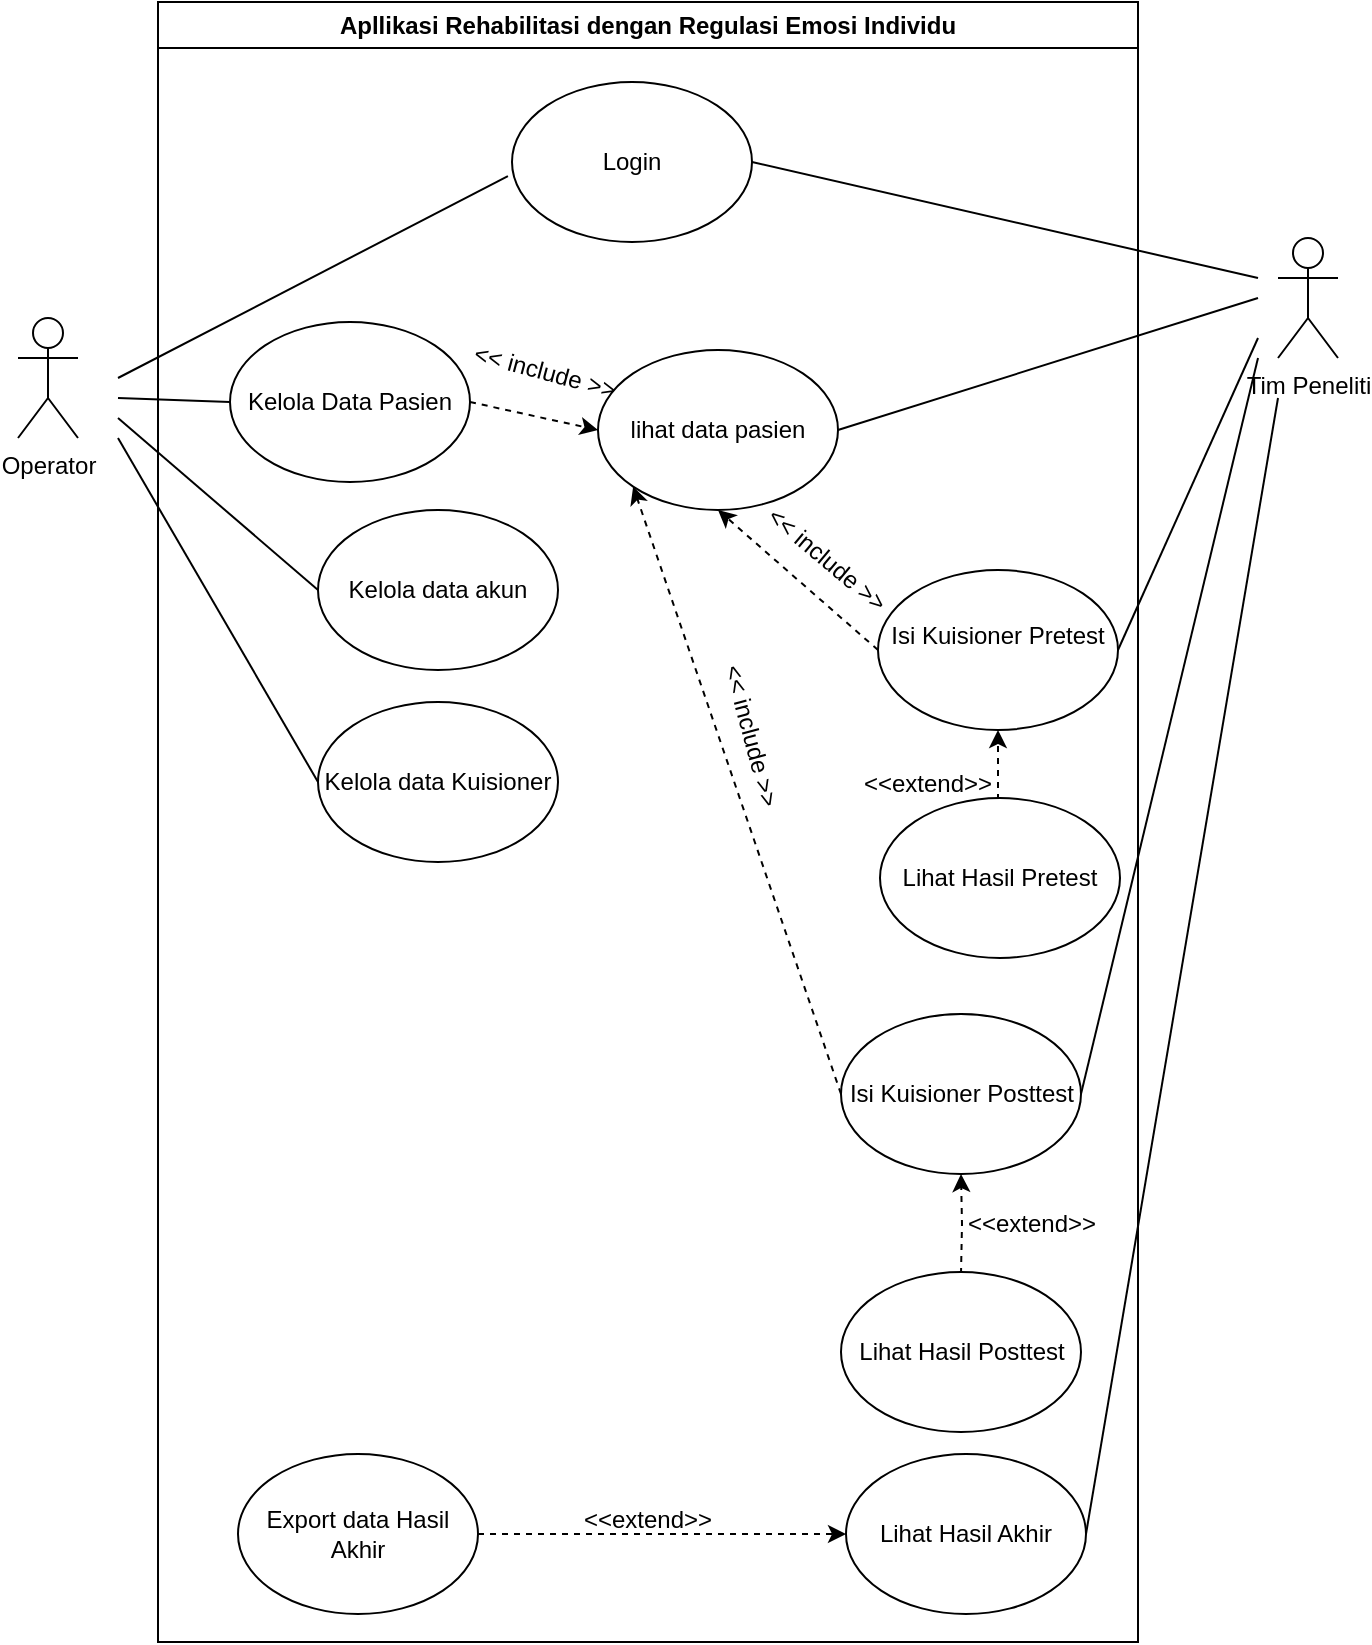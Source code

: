 <mxfile version="27.2.0">
  <diagram name="Page-1" id="q81V6D7OOyBBokkwj8Fw">
    <mxGraphModel dx="1453" dy="1832" grid="1" gridSize="10" guides="1" tooltips="1" connect="1" arrows="1" fold="1" page="1" pageScale="1" pageWidth="850" pageHeight="1100" math="0" shadow="0">
      <root>
        <mxCell id="0" />
        <mxCell id="1" parent="0" />
        <mxCell id="_U5GMrZwOCNGPaZ26GaN-1" value="Operator&lt;div&gt;&lt;br&gt;&lt;/div&gt;" style="shape=umlActor;verticalLabelPosition=bottom;verticalAlign=top;html=1;outlineConnect=0;" parent="1" vertex="1">
          <mxGeometry x="90" y="30" width="30" height="60" as="geometry" />
        </mxCell>
        <mxCell id="_U5GMrZwOCNGPaZ26GaN-7" value="" style="endArrow=none;html=1;rounded=0;entryX=0;entryY=0.5;entryDx=0;entryDy=0;" parent="1" target="_U5GMrZwOCNGPaZ26GaN-5" edge="1">
          <mxGeometry width="50" height="50" relative="1" as="geometry">
            <mxPoint x="140" y="70" as="sourcePoint" />
            <mxPoint x="240" y="80" as="targetPoint" />
          </mxGeometry>
        </mxCell>
        <mxCell id="_U5GMrZwOCNGPaZ26GaN-8" value="" style="endArrow=none;html=1;rounded=0;entryX=0;entryY=0.5;entryDx=0;entryDy=0;" parent="1" target="_U5GMrZwOCNGPaZ26GaN-3" edge="1">
          <mxGeometry width="50" height="50" relative="1" as="geometry">
            <mxPoint x="140" y="80" as="sourcePoint" />
            <mxPoint x="370" y="139" as="targetPoint" />
          </mxGeometry>
        </mxCell>
        <mxCell id="_U5GMrZwOCNGPaZ26GaN-9" value="" style="endArrow=none;html=1;rounded=0;entryX=0;entryY=0.5;entryDx=0;entryDy=0;" parent="1" target="_U5GMrZwOCNGPaZ26GaN-2" edge="1">
          <mxGeometry width="50" height="50" relative="1" as="geometry">
            <mxPoint x="140" y="90" as="sourcePoint" />
            <mxPoint x="230" y="300" as="targetPoint" />
          </mxGeometry>
        </mxCell>
        <mxCell id="_U5GMrZwOCNGPaZ26GaN-10" value="Tim Peneliti&lt;div&gt;&lt;br&gt;&lt;/div&gt;" style="shape=umlActor;verticalLabelPosition=bottom;verticalAlign=top;html=1;outlineConnect=0;" parent="1" vertex="1">
          <mxGeometry x="720" y="-10" width="30" height="60" as="geometry" />
        </mxCell>
        <mxCell id="e6WwedqKmUX0gaVpshAz-19" value="Apllikasi Rehabilitasi dengan Regulasi Emosi Individu" style="swimlane;whiteSpace=wrap;html=1;" parent="1" vertex="1">
          <mxGeometry x="160" y="-128" width="490" height="820" as="geometry" />
        </mxCell>
        <mxCell id="hc-X3lTQJRQIBJaNhYMe-1" value="Export data Hasil Akhir" style="ellipse;whiteSpace=wrap;html=1;" parent="e6WwedqKmUX0gaVpshAz-19" vertex="1">
          <mxGeometry x="40" y="726" width="120" height="80" as="geometry" />
        </mxCell>
        <mxCell id="hc-X3lTQJRQIBJaNhYMe-3" value="&amp;lt;&amp;lt;extend&amp;gt;&amp;gt;" style="text;html=1;align=center;verticalAlign=middle;whiteSpace=wrap;rounded=0;" parent="e6WwedqKmUX0gaVpshAz-19" vertex="1">
          <mxGeometry x="215" y="744" width="60" height="30" as="geometry" />
        </mxCell>
        <mxCell id="hc-X3lTQJRQIBJaNhYMe-9" value="lihat data pasien" style="ellipse;whiteSpace=wrap;html=1;" parent="e6WwedqKmUX0gaVpshAz-19" vertex="1">
          <mxGeometry x="220" y="174" width="120" height="80" as="geometry" />
        </mxCell>
        <mxCell id="QUpsM_eE8X9lfMise9AW-2" style="rounded=0;orthogonalLoop=1;jettySize=auto;html=1;exitX=1;exitY=0.5;exitDx=0;exitDy=0;entryX=0;entryY=0.5;entryDx=0;entryDy=0;dashed=1;" edge="1" parent="e6WwedqKmUX0gaVpshAz-19" source="_U5GMrZwOCNGPaZ26GaN-5" target="hc-X3lTQJRQIBJaNhYMe-9">
          <mxGeometry relative="1" as="geometry" />
        </mxCell>
        <mxCell id="_U5GMrZwOCNGPaZ26GaN-5" value="Kelola Data Pasien" style="ellipse;whiteSpace=wrap;html=1;" parent="e6WwedqKmUX0gaVpshAz-19" vertex="1">
          <mxGeometry x="36" y="160" width="120" height="80" as="geometry" />
        </mxCell>
        <mxCell id="e6WwedqKmUX0gaVpshAz-3" value="Login" style="ellipse;whiteSpace=wrap;html=1;" parent="e6WwedqKmUX0gaVpshAz-19" vertex="1">
          <mxGeometry x="177" y="40" width="120" height="80" as="geometry" />
        </mxCell>
        <mxCell id="QUpsM_eE8X9lfMise9AW-10" style="rounded=0;orthogonalLoop=1;jettySize=auto;html=1;exitX=0;exitY=0.5;exitDx=0;exitDy=0;entryX=0.5;entryY=1;entryDx=0;entryDy=0;dashed=1;" edge="1" parent="e6WwedqKmUX0gaVpshAz-19" source="_U5GMrZwOCNGPaZ26GaN-11" target="hc-X3lTQJRQIBJaNhYMe-9">
          <mxGeometry relative="1" as="geometry" />
        </mxCell>
        <mxCell id="_U5GMrZwOCNGPaZ26GaN-11" value="&#xa;Isi Kuisioner Pretest&#xa;&#xa;" style="ellipse;whiteSpace=wrap;html=1;" parent="e6WwedqKmUX0gaVpshAz-19" vertex="1">
          <mxGeometry x="360" y="284" width="120" height="80" as="geometry" />
        </mxCell>
        <mxCell id="e6WwedqKmUX0gaVpshAz-2" style="edgeStyle=orthogonalEdgeStyle;rounded=0;orthogonalLoop=1;jettySize=auto;html=1;exitX=0.5;exitY=0;exitDx=0;exitDy=0;entryX=0.5;entryY=1;entryDx=0;entryDy=0;dashed=1;" parent="e6WwedqKmUX0gaVpshAz-19" source="_U5GMrZwOCNGPaZ26GaN-15" target="_U5GMrZwOCNGPaZ26GaN-11" edge="1">
          <mxGeometry relative="1" as="geometry" />
        </mxCell>
        <mxCell id="_U5GMrZwOCNGPaZ26GaN-15" value="Lihat Hasil Pretest" style="ellipse;whiteSpace=wrap;html=1;" parent="e6WwedqKmUX0gaVpshAz-19" vertex="1">
          <mxGeometry x="361" y="398" width="120" height="80" as="geometry" />
        </mxCell>
        <mxCell id="_U5GMrZwOCNGPaZ26GaN-19" value="&amp;lt;&amp;lt;extend&amp;gt;&amp;gt;" style="text;html=1;align=center;verticalAlign=middle;whiteSpace=wrap;rounded=0;" parent="e6WwedqKmUX0gaVpshAz-19" vertex="1">
          <mxGeometry x="355" y="376" width="60" height="30" as="geometry" />
        </mxCell>
        <mxCell id="QUpsM_eE8X9lfMise9AW-11" style="rounded=0;orthogonalLoop=1;jettySize=auto;html=1;exitX=0;exitY=0.5;exitDx=0;exitDy=0;entryX=0;entryY=1;entryDx=0;entryDy=0;dashed=1;" edge="1" parent="e6WwedqKmUX0gaVpshAz-19" source="_U5GMrZwOCNGPaZ26GaN-12" target="hc-X3lTQJRQIBJaNhYMe-9">
          <mxGeometry relative="1" as="geometry" />
        </mxCell>
        <mxCell id="_U5GMrZwOCNGPaZ26GaN-12" value="Isi Kuisioner Posttest" style="ellipse;whiteSpace=wrap;html=1;" parent="e6WwedqKmUX0gaVpshAz-19" vertex="1">
          <mxGeometry x="341.5" y="506" width="120" height="80" as="geometry" />
        </mxCell>
        <mxCell id="e6WwedqKmUX0gaVpshAz-1" style="edgeStyle=orthogonalEdgeStyle;rounded=0;orthogonalLoop=1;jettySize=auto;html=1;exitX=0.5;exitY=0;exitDx=0;exitDy=0;entryX=0.5;entryY=1;entryDx=0;entryDy=0;dashed=1;" parent="e6WwedqKmUX0gaVpshAz-19" target="_U5GMrZwOCNGPaZ26GaN-12" edge="1">
          <mxGeometry relative="1" as="geometry">
            <mxPoint x="401.5" y="636" as="sourcePoint" />
          </mxGeometry>
        </mxCell>
        <mxCell id="_U5GMrZwOCNGPaZ26GaN-17" value="Lihat Hasil Posttest" style="ellipse;whiteSpace=wrap;html=1;" parent="e6WwedqKmUX0gaVpshAz-19" vertex="1">
          <mxGeometry x="341.5" y="635" width="120" height="80" as="geometry" />
        </mxCell>
        <mxCell id="_U5GMrZwOCNGPaZ26GaN-20" value="&amp;lt;&amp;lt;extend&amp;gt;&amp;gt;" style="text;html=1;align=center;verticalAlign=middle;whiteSpace=wrap;rounded=0;" parent="e6WwedqKmUX0gaVpshAz-19" vertex="1">
          <mxGeometry x="406.5" y="596" width="60" height="30" as="geometry" />
        </mxCell>
        <mxCell id="_U5GMrZwOCNGPaZ26GaN-2" value="Kelola data Kuisioner" style="ellipse;whiteSpace=wrap;html=1;" parent="e6WwedqKmUX0gaVpshAz-19" vertex="1">
          <mxGeometry x="80" y="350" width="120" height="80" as="geometry" />
        </mxCell>
        <mxCell id="_U5GMrZwOCNGPaZ26GaN-3" value="Kelola data akun" style="ellipse;whiteSpace=wrap;html=1;" parent="e6WwedqKmUX0gaVpshAz-19" vertex="1">
          <mxGeometry x="80" y="254" width="120" height="80" as="geometry" />
        </mxCell>
        <mxCell id="QUpsM_eE8X9lfMise9AW-3" value="&amp;lt;&amp;lt; include &amp;gt;&amp;gt;" style="text;html=1;align=center;verticalAlign=middle;whiteSpace=wrap;rounded=0;rotation=15;" vertex="1" parent="e6WwedqKmUX0gaVpshAz-19">
          <mxGeometry x="156" y="170" width="75" height="30" as="geometry" />
        </mxCell>
        <mxCell id="_U5GMrZwOCNGPaZ26GaN-21" value="Lihat Hasil Akhir" style="ellipse;whiteSpace=wrap;html=1;" parent="e6WwedqKmUX0gaVpshAz-19" vertex="1">
          <mxGeometry x="344" y="726" width="120" height="80" as="geometry" />
        </mxCell>
        <mxCell id="hc-X3lTQJRQIBJaNhYMe-2" style="rounded=0;orthogonalLoop=1;jettySize=auto;html=1;exitX=1;exitY=0.5;exitDx=0;exitDy=0;entryX=0;entryY=0.5;entryDx=0;entryDy=0;dashed=1;" parent="e6WwedqKmUX0gaVpshAz-19" source="hc-X3lTQJRQIBJaNhYMe-1" target="_U5GMrZwOCNGPaZ26GaN-21" edge="1">
          <mxGeometry relative="1" as="geometry" />
        </mxCell>
        <mxCell id="QUpsM_eE8X9lfMise9AW-12" value="&amp;lt;&amp;lt; include &amp;gt;&amp;gt;" style="text;html=1;align=center;verticalAlign=middle;whiteSpace=wrap;rounded=0;rotation=40;" vertex="1" parent="e6WwedqKmUX0gaVpshAz-19">
          <mxGeometry x="297.005" y="264.005" width="75" height="30" as="geometry" />
        </mxCell>
        <mxCell id="QUpsM_eE8X9lfMise9AW-13" value="&amp;lt;&amp;lt; include &amp;gt;&amp;gt;" style="text;html=1;align=center;verticalAlign=middle;whiteSpace=wrap;rounded=0;rotation=75;" vertex="1" parent="e6WwedqKmUX0gaVpshAz-19">
          <mxGeometry x="259.005" y="352.005" width="75" height="30" as="geometry" />
        </mxCell>
        <mxCell id="QUpsM_eE8X9lfMise9AW-1" value="" style="endArrow=none;html=1;rounded=0;entryX=1;entryY=0.5;entryDx=0;entryDy=0;" edge="1" parent="1" target="_U5GMrZwOCNGPaZ26GaN-11">
          <mxGeometry width="50" height="50" relative="1" as="geometry">
            <mxPoint x="710" y="40" as="sourcePoint" />
            <mxPoint x="540" y="269" as="targetPoint" />
          </mxGeometry>
        </mxCell>
        <mxCell id="QUpsM_eE8X9lfMise9AW-4" value="" style="endArrow=none;html=1;rounded=0;entryX=-0.017;entryY=0.588;entryDx=0;entryDy=0;entryPerimeter=0;" edge="1" parent="1" target="e6WwedqKmUX0gaVpshAz-3">
          <mxGeometry width="50" height="50" relative="1" as="geometry">
            <mxPoint x="140" y="60" as="sourcePoint" />
            <mxPoint x="470" y="70" as="targetPoint" />
          </mxGeometry>
        </mxCell>
        <mxCell id="QUpsM_eE8X9lfMise9AW-5" value="" style="endArrow=none;html=1;rounded=0;entryX=1;entryY=0.5;entryDx=0;entryDy=0;" edge="1" parent="1" target="e6WwedqKmUX0gaVpshAz-3">
          <mxGeometry width="50" height="50" relative="1" as="geometry">
            <mxPoint x="710" y="10" as="sourcePoint" />
            <mxPoint x="630" y="210" as="targetPoint" />
          </mxGeometry>
        </mxCell>
        <mxCell id="QUpsM_eE8X9lfMise9AW-6" value="" style="endArrow=none;html=1;rounded=0;entryX=1;entryY=0.5;entryDx=0;entryDy=0;" edge="1" parent="1" target="hc-X3lTQJRQIBJaNhYMe-9">
          <mxGeometry width="50" height="50" relative="1" as="geometry">
            <mxPoint x="710" y="20" as="sourcePoint" />
            <mxPoint x="640" y="160" as="targetPoint" />
          </mxGeometry>
        </mxCell>
        <mxCell id="QUpsM_eE8X9lfMise9AW-7" value="" style="endArrow=none;html=1;rounded=0;entryX=1;entryY=0.5;entryDx=0;entryDy=0;" edge="1" parent="1" target="_U5GMrZwOCNGPaZ26GaN-12">
          <mxGeometry width="50" height="50" relative="1" as="geometry">
            <mxPoint x="710" y="50" as="sourcePoint" />
            <mxPoint x="600" y="-10" as="targetPoint" />
          </mxGeometry>
        </mxCell>
        <mxCell id="QUpsM_eE8X9lfMise9AW-8" value="" style="endArrow=none;html=1;rounded=0;entryX=1;entryY=0.5;entryDx=0;entryDy=0;" edge="1" parent="1" target="_U5GMrZwOCNGPaZ26GaN-21">
          <mxGeometry width="50" height="50" relative="1" as="geometry">
            <mxPoint x="720" y="70" as="sourcePoint" />
            <mxPoint x="740" y="350" as="targetPoint" />
          </mxGeometry>
        </mxCell>
      </root>
    </mxGraphModel>
  </diagram>
</mxfile>
